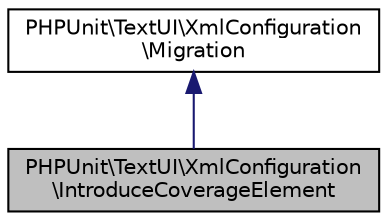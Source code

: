 digraph "PHPUnit\TextUI\XmlConfiguration\IntroduceCoverageElement"
{
  edge [fontname="Helvetica",fontsize="10",labelfontname="Helvetica",labelfontsize="10"];
  node [fontname="Helvetica",fontsize="10",shape=record];
  Node2 [label="PHPUnit\\TextUI\\XmlConfiguration\l\\IntroduceCoverageElement",height=0.2,width=0.4,color="black", fillcolor="grey75", style="filled", fontcolor="black"];
  Node3 -> Node2 [dir="back",color="midnightblue",fontsize="10",style="solid",fontname="Helvetica"];
  Node3 [label="PHPUnit\\TextUI\\XmlConfiguration\l\\Migration",height=0.2,width=0.4,color="black", fillcolor="white", style="filled",URL="$interfacePHPUnit_1_1TextUI_1_1XmlConfiguration_1_1Migration.html"];
}
